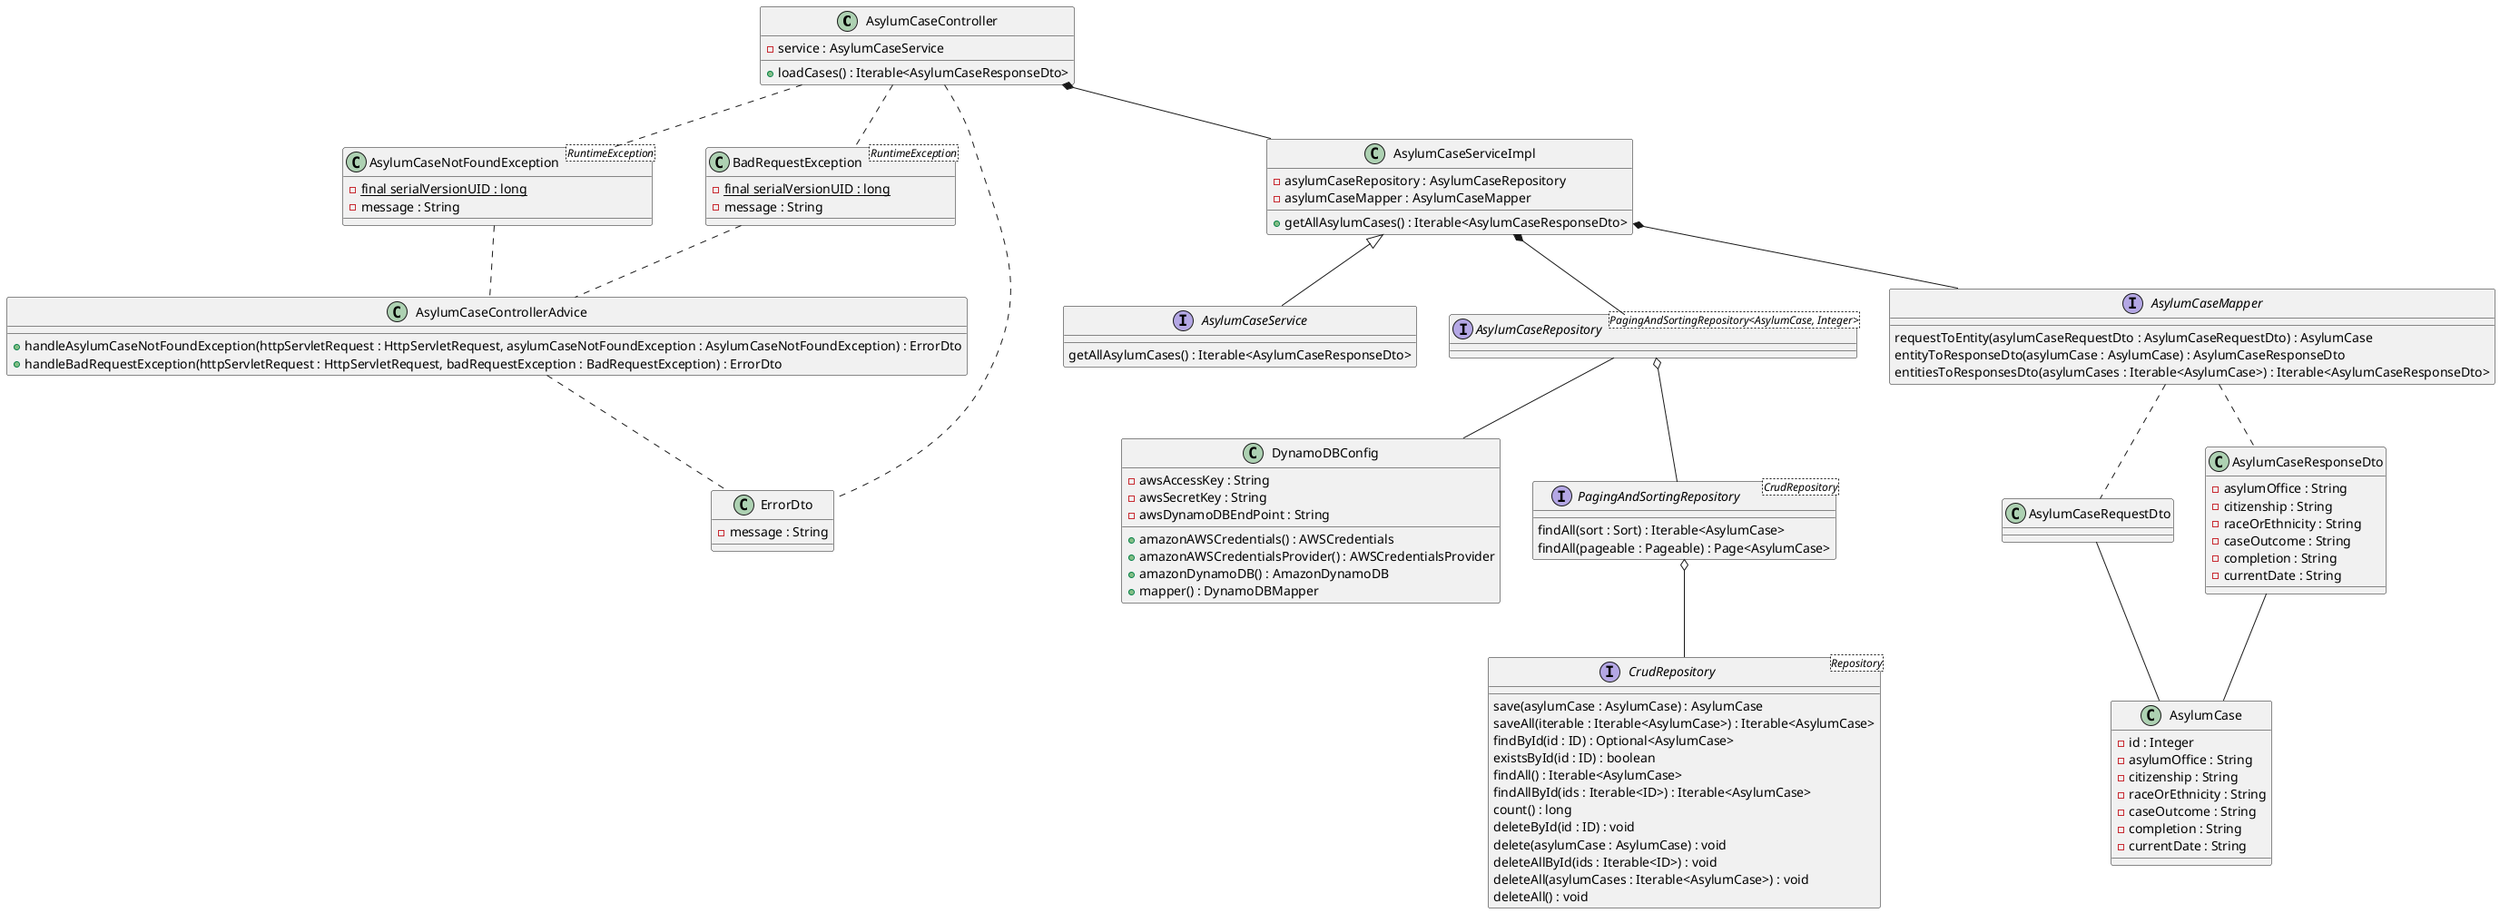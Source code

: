 @startuml

'End point mappings
class AsylumCaseController {
    - service : AsylumCaseService
    + loadCases() : Iterable<AsylumCaseResponseDto>
}

class AsylumCaseControllerAdvice {
    + handleAsylumCaseNotFoundException(httpServletRequest : HttpServletRequest, asylumCaseNotFoundException : AsylumCaseNotFoundException) : ErrorDto
    + handleBadRequestException(httpServletRequest : HttpServletRequest, badRequestException : BadRequestException) : ErrorDto
}

class AsylumCaseNotFoundException<RuntimeException> {
    - {static} final serialVersionUID : long
    - message : String
}

class BadRequestException<RuntimeException> {
    - {static} final serialVersionUID : long
    - message : String
}


'Add cache config Annotations in service
interface AsylumCaseService {
    getAllAsylumCases() : Iterable<AsylumCaseResponseDto>
}

class AsylumCaseServiceImpl {
    - asylumCaseRepository : AsylumCaseRepository
    - asylumCaseMapper : AsylumCaseMapper
    + getAllAsylumCases() : Iterable<AsylumCaseResponseDto>

}

'Config for DynamoDB
class DynamoDBConfig {
    - awsAccessKey : String
    - awsSecretKey : String
    - awsDynamoDBEndPoint : String
    + amazonAWSCredentials() : AWSCredentials
    + amazonAWSCredentialsProvider() : AWSCredentialsProvider
    + amazonDynamoDB() : AmazonDynamoDB
    + mapper() : DynamoDBMapper
}

'repo for DynamoDB calls
interface AsylumCaseRepository <PagingAndSortingRepository<AsylumCase, Integer>>

'Entity for data model
class AsylumCase {
    - id : Integer
    - asylumOffice : String
    - citizenship : String
    - raceOrEthnicity : String
    - caseOutcome : String
    - completion : String
    - currentDate : String
}

class ErrorDto {
    - message : String
}

class AsylumCaseRequestDto {

}

class AsylumCaseResponseDto {
    - asylumOffice : String
    - citizenship : String
    - raceOrEthnicity : String
    - caseOutcome : String
    - completion : String
    - currentDate : String
}

' Part of the  MapStruct dependency
interface AsylumCaseMapper {
    requestToEntity(asylumCaseRequestDto : AsylumCaseRequestDto) : AsylumCase
    entityToResponseDto(asylumCase : AsylumCase) : AsylumCaseResponseDto
    entitiesToResponsesDto(asylumCases : Iterable<AsylumCase>) : Iterable<AsylumCaseResponseDto>
}

'Not owned classes & interfaces
interface PagingAndSortingRepository <CrudRepository> {
    findAll(sort : Sort) : Iterable<AsylumCase>
    findAll(pageable : Pageable) : Page<AsylumCase>
}

interface CrudRepository <Repository> {
    save(asylumCase : AsylumCase) : AsylumCase
    saveAll(iterable : Iterable<AsylumCase>) : Iterable<AsylumCase>
    findById(id : ID) : Optional<AsylumCase>
    existsById(id : ID) : boolean
    findAll() : Iterable<AsylumCase>
    findAllById(ids : Iterable<ID>) : Iterable<AsylumCase>
    count() : long
    deleteById(id : ID) : void
    delete(asylumCase : AsylumCase) : void
    deleteAllById(ids : Iterable<ID>) : void
    deleteAll(asylumCases : Iterable<AsylumCase>) : void
    deleteAll() : void
}

AsylumCaseController *-- AsylumCaseServiceImpl
AsylumCaseController .. AsylumCaseNotFoundException
AsylumCaseController .. BadRequestException
AsylumCaseController .. ErrorDto

AsylumCaseNotFoundException .. AsylumCaseControllerAdvice
BadRequestException .. AsylumCaseControllerAdvice

AsylumCaseControllerAdvice .. ErrorDto

AsylumCaseServiceImpl <|-- AsylumCaseService
AsylumCaseServiceImpl *-- AsylumCaseRepository
AsylumCaseServiceImpl *-- AsylumCaseMapper


AsylumCaseMapper .. AsylumCaseRequestDto
AsylumCaseMapper .. AsylumCaseResponseDto

AsylumCaseRequestDto -- AsylumCase

AsylumCaseResponseDto -- AsylumCase

AsylumCaseRepository  o-- PagingAndSortingRepository
AsylumCaseRepository -- DynamoDBConfig

PagingAndSortingRepository  o-- CrudRepository

'Extension/
'Association <|-- (owner <|-- pet) Implements
'Composition *-- (pet *-- leg) Instantiation (part of)
'Aggregation (car o-- wheel) Extends (has a)

@enduml